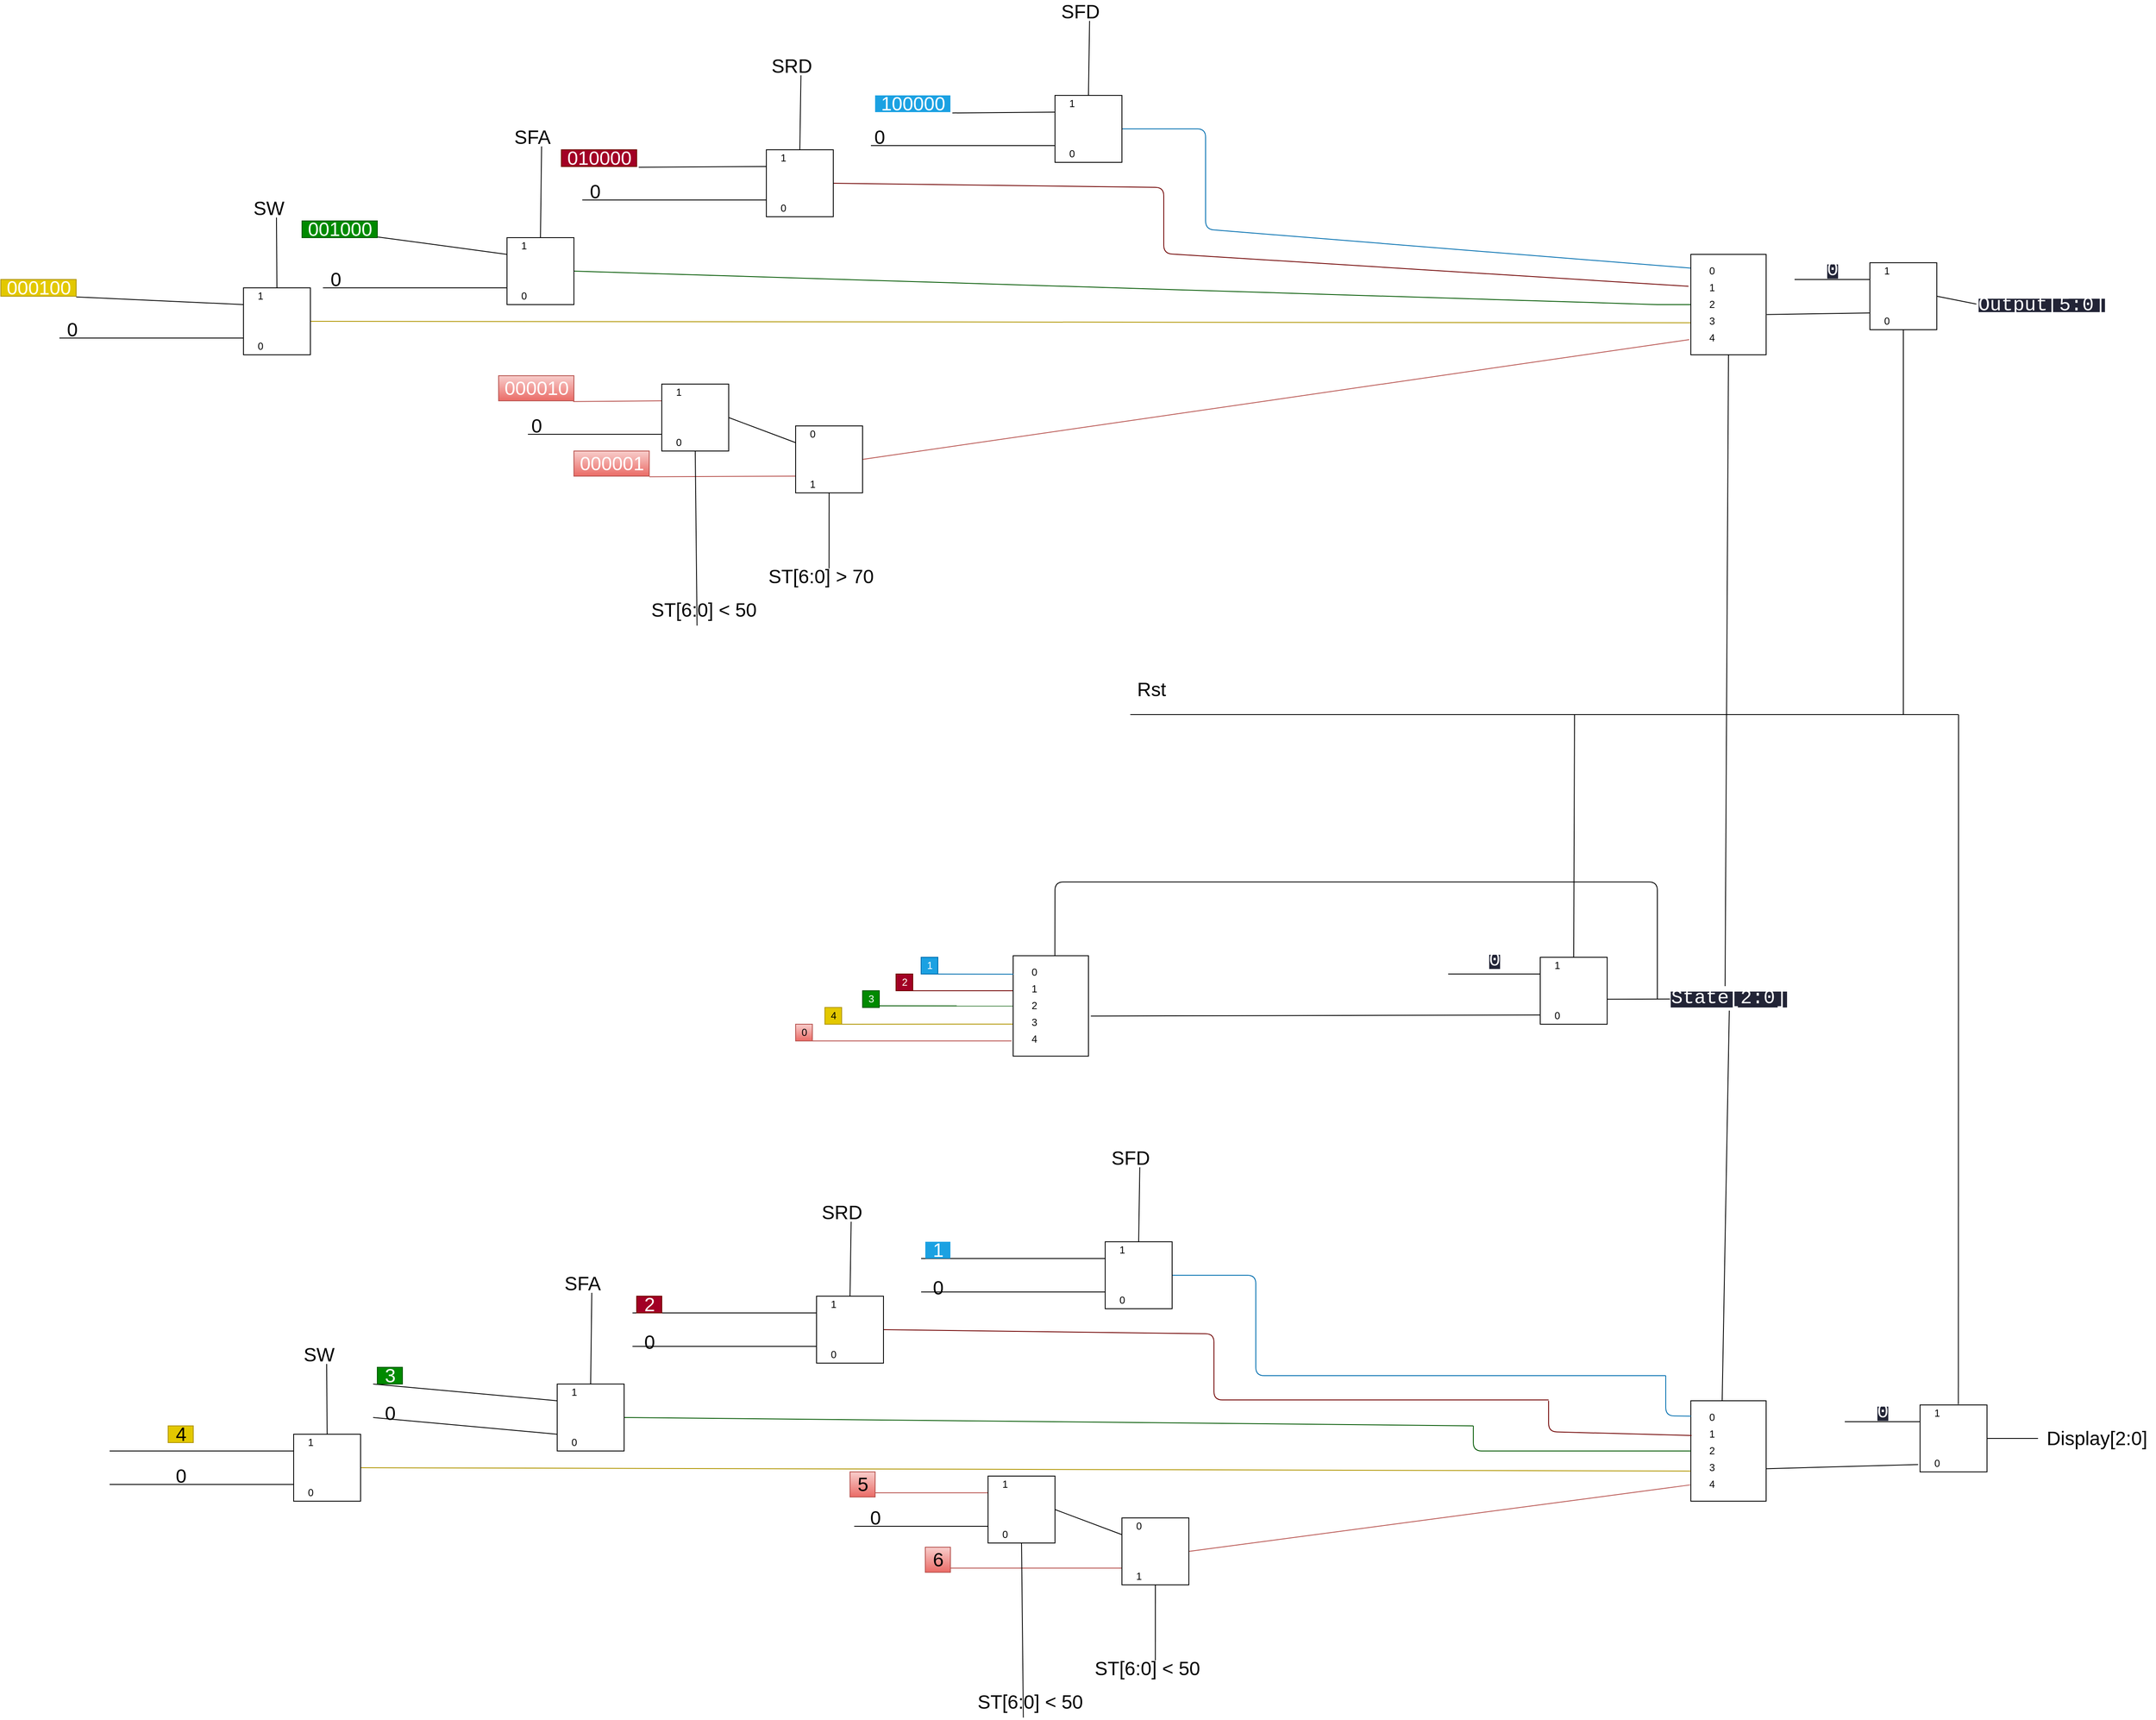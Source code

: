<mxfile>
    <diagram id="hfvkPhlFNwxqmJoZ9zw0" name="Page-1">
        <mxGraphModel dx="3114" dy="1906" grid="1" gridSize="10" guides="1" tooltips="1" connect="1" arrows="1" fold="1" page="1" pageScale="1" pageWidth="850" pageHeight="1100" math="0" shadow="0">
            <root>
                <mxCell id="0"/>
                <mxCell id="1" parent="0"/>
                <mxCell id="2" value="&lt;font style=&quot;font-size: 23px&quot;&gt;Display[2:0]&lt;/font&gt;" style="text;html=1;align=center;verticalAlign=middle;resizable=0;points=[];autosize=1;strokeColor=none;" vertex="1" parent="1">
                    <mxGeometry x="975" y="735" width="140" height="20" as="geometry"/>
                </mxCell>
                <mxCell id="3" value="&lt;div style=&quot;background-color: rgb(34, 36, 54); font-family: consolas, &amp;quot;courier new&amp;quot;, monospace; font-size: 23px; line-height: 16px;&quot;&gt;Output[5:0]&lt;/div&gt;" style="text;html=1;align=center;verticalAlign=middle;resizable=0;points=[];autosize=1;strokeColor=none;fontColor=#FFFFFF;" vertex="1" parent="1">
                    <mxGeometry x="904" y="-620" width="150" height="20" as="geometry"/>
                </mxCell>
                <mxCell id="4" value="&lt;div style=&quot;background-color: rgb(34 , 36 , 54) ; font-family: &amp;#34;consolas&amp;#34; , &amp;#34;courier new&amp;#34; , monospace ; line-height: 16px&quot;&gt;&lt;font style=&quot;font-size: 23px&quot;&gt;State[2:0]&lt;/font&gt;&lt;/div&gt;" style="text;html=1;align=center;verticalAlign=middle;resizable=0;points=[];autosize=1;strokeColor=none;fontColor=#FFFFFF;" vertex="1" parent="1">
                    <mxGeometry x="535" y="210" width="140" height="20" as="geometry"/>
                </mxCell>
                <mxCell id="5" value="" style="whiteSpace=wrap;html=1;aspect=fixed;" vertex="1" parent="1">
                    <mxGeometry x="380" y="170" width="80" height="80" as="geometry"/>
                </mxCell>
                <mxCell id="6" value="" style="endArrow=none;html=1;" edge="1" parent="1">
                    <mxGeometry width="50" height="50" relative="1" as="geometry">
                        <mxPoint x="-110" y="-120" as="sourcePoint"/>
                        <mxPoint x="880" y="-120" as="targetPoint"/>
                    </mxGeometry>
                </mxCell>
                <mxCell id="7" value="&lt;font style=&quot;font-size: 23px&quot;&gt;Rst&lt;/font&gt;" style="text;html=1;align=center;verticalAlign=middle;resizable=0;points=[];autosize=1;strokeColor=none;" vertex="1" parent="1">
                    <mxGeometry x="-110" y="-160" width="50" height="20" as="geometry"/>
                </mxCell>
                <mxCell id="8" value="" style="endArrow=none;html=1;exitX=0.5;exitY=0;exitDx=0;exitDy=0;" edge="1" parent="1" source="5">
                    <mxGeometry width="50" height="50" relative="1" as="geometry">
                        <mxPoint x="701" y="480" as="sourcePoint"/>
                        <mxPoint x="421" y="-120" as="targetPoint"/>
                    </mxGeometry>
                </mxCell>
                <mxCell id="9" value="" style="endArrow=none;html=1;entryX=0;entryY=0.25;entryDx=0;entryDy=0;" edge="1" parent="1" target="5">
                    <mxGeometry width="50" height="50" relative="1" as="geometry">
                        <mxPoint x="270" y="190" as="sourcePoint"/>
                        <mxPoint x="750" y="330" as="targetPoint"/>
                    </mxGeometry>
                </mxCell>
                <mxCell id="10" value="&lt;div style=&quot;background-color: rgb(34 , 36 , 54) ; font-family: &amp;#34;consolas&amp;#34; , &amp;#34;courier new&amp;#34; , monospace ; font-size: 10.5px ; line-height: 14px&quot;&gt;&lt;span style=&quot;font-size: 23px&quot;&gt;0&lt;/span&gt;&lt;/div&gt;" style="text;html=1;align=center;verticalAlign=middle;resizable=0;points=[];autosize=1;strokeColor=none;fontColor=#FFFFFF;" vertex="1" parent="1">
                    <mxGeometry x="310" y="165" width="30" height="20" as="geometry"/>
                </mxCell>
                <mxCell id="11" value="" style="endArrow=none;html=1;exitX=1.005;exitY=0.626;exitDx=0;exitDy=0;exitPerimeter=0;entryX=0.001;entryY=0.493;entryDx=0;entryDy=0;entryPerimeter=0;" edge="1" parent="1" source="5" target="4">
                    <mxGeometry width="50" height="50" relative="1" as="geometry">
                        <mxPoint x="380" y="210" as="sourcePoint"/>
                        <mxPoint x="530" y="220" as="targetPoint"/>
                    </mxGeometry>
                </mxCell>
                <mxCell id="14" value="" style="endArrow=none;html=1;entryX=0.005;entryY=0.862;entryDx=0;entryDy=0;entryPerimeter=0;exitX=1.032;exitY=0.601;exitDx=0;exitDy=0;exitPerimeter=0;" edge="1" parent="1" source="340" target="5">
                    <mxGeometry width="50" height="50" relative="1" as="geometry">
                        <mxPoint x="-110" y="239" as="sourcePoint"/>
                        <mxPoint x="330" y="100" as="targetPoint"/>
                    </mxGeometry>
                </mxCell>
                <mxCell id="15" value="1" style="text;html=1;align=center;verticalAlign=middle;resizable=0;points=[];autosize=1;strokeColor=none;" vertex="1" parent="1">
                    <mxGeometry x="390" y="170" width="20" height="20" as="geometry"/>
                </mxCell>
                <mxCell id="16" value="0" style="text;html=1;align=center;verticalAlign=middle;resizable=0;points=[];autosize=1;strokeColor=none;" vertex="1" parent="1">
                    <mxGeometry x="390" y="230" width="20" height="20" as="geometry"/>
                </mxCell>
                <mxCell id="23" style="edgeStyle=none;html=1;exitX=1;exitY=0.5;exitDx=0;exitDy=0;endArrow=none;endFill=0;entryX=0;entryY=0.499;entryDx=0;entryDy=0;entryPerimeter=0;" edge="1" parent="1" source="24" target="2">
                    <mxGeometry relative="1" as="geometry">
                        <mxPoint x="974" y="747" as="targetPoint"/>
                    </mxGeometry>
                </mxCell>
                <mxCell id="24" value="" style="whiteSpace=wrap;html=1;aspect=fixed;" vertex="1" parent="1">
                    <mxGeometry x="834" y="705" width="80" height="80" as="geometry"/>
                </mxCell>
                <mxCell id="25" value="&lt;div style=&quot;background-color: rgb(34 , 36 , 54) ; font-family: &amp;#34;consolas&amp;#34; , &amp;#34;courier new&amp;#34; , monospace ; font-size: 10.5px ; line-height: 14px&quot;&gt;&lt;span style=&quot;font-size: 23px&quot;&gt;0&lt;/span&gt;&lt;/div&gt;" style="text;html=1;align=center;verticalAlign=middle;resizable=0;points=[];autosize=1;strokeColor=none;fontColor=#FFFFFF;" vertex="1" parent="1">
                    <mxGeometry x="774" y="705" width="30" height="20" as="geometry"/>
                </mxCell>
                <mxCell id="26" value="1" style="text;html=1;align=center;verticalAlign=middle;resizable=0;points=[];autosize=1;strokeColor=none;" vertex="1" parent="1">
                    <mxGeometry x="844" y="705" width="20" height="20" as="geometry"/>
                </mxCell>
                <mxCell id="27" value="0" style="text;html=1;align=center;verticalAlign=middle;resizable=0;points=[];autosize=1;strokeColor=none;" vertex="1" parent="1">
                    <mxGeometry x="844" y="765" width="20" height="20" as="geometry"/>
                </mxCell>
                <mxCell id="28" value="" style="endArrow=none;html=1;exitX=0.572;exitY=-0.011;exitDx=0;exitDy=0;exitPerimeter=0;" edge="1" parent="1" source="24">
                    <mxGeometry width="50" height="50" relative="1" as="geometry">
                        <mxPoint x="880" y="280" as="sourcePoint"/>
                        <mxPoint x="880" y="-120" as="targetPoint"/>
                    </mxGeometry>
                </mxCell>
                <mxCell id="29" value="" style="endArrow=none;html=1;entryX=0;entryY=0.25;entryDx=0;entryDy=0;" edge="1" parent="1" target="24">
                    <mxGeometry width="50" height="50" relative="1" as="geometry">
                        <mxPoint x="744" y="725" as="sourcePoint"/>
                        <mxPoint x="714" y="555" as="targetPoint"/>
                    </mxGeometry>
                </mxCell>
                <mxCell id="30" style="edgeStyle=none;html=1;entryX=-0.029;entryY=0.89;entryDx=0;entryDy=0;entryPerimeter=0;endArrow=none;endFill=0;exitX=0.996;exitY=0.677;exitDx=0;exitDy=0;exitPerimeter=0;" edge="1" parent="1" target="24" source="32">
                    <mxGeometry relative="1" as="geometry">
                        <mxPoint x="660" y="331" as="sourcePoint"/>
                    </mxGeometry>
                </mxCell>
                <mxCell id="31" value="" style="endArrow=none;html=1;exitX=0.416;exitY=0.007;exitDx=0;exitDy=0;exitPerimeter=0;entryX=0.507;entryY=1.186;entryDx=0;entryDy=0;entryPerimeter=0;" edge="1" parent="1" source="32" target="4">
                    <mxGeometry width="50" height="50" relative="1" as="geometry">
                        <mxPoint x="600" y="790" as="sourcePoint"/>
                        <mxPoint x="600" y="570" as="targetPoint"/>
                    </mxGeometry>
                </mxCell>
                <mxCell id="32" value="" style="rounded=0;whiteSpace=wrap;html=1;" vertex="1" parent="1">
                    <mxGeometry x="560" y="700" width="90" height="120" as="geometry"/>
                </mxCell>
                <mxCell id="33" value="0" style="text;html=1;align=center;verticalAlign=middle;resizable=0;points=[];autosize=1;strokeColor=none;" vertex="1" parent="1">
                    <mxGeometry x="575" y="710" width="20" height="20" as="geometry"/>
                </mxCell>
                <mxCell id="34" value="1" style="text;html=1;align=center;verticalAlign=middle;resizable=0;points=[];autosize=1;strokeColor=none;" vertex="1" parent="1">
                    <mxGeometry x="575" y="730" width="20" height="20" as="geometry"/>
                </mxCell>
                <mxCell id="35" value="2" style="text;html=1;align=center;verticalAlign=middle;resizable=0;points=[];autosize=1;strokeColor=none;" vertex="1" parent="1">
                    <mxGeometry x="575" y="750" width="20" height="20" as="geometry"/>
                </mxCell>
                <mxCell id="36" value="3" style="text;html=1;align=center;verticalAlign=middle;resizable=0;points=[];autosize=1;strokeColor=none;" vertex="1" parent="1">
                    <mxGeometry x="575" y="770" width="20" height="20" as="geometry"/>
                </mxCell>
                <mxCell id="37" value="4" style="text;html=1;align=center;verticalAlign=middle;resizable=0;points=[];autosize=1;strokeColor=none;" vertex="1" parent="1">
                    <mxGeometry x="575" y="790" width="20" height="20" as="geometry"/>
                </mxCell>
                <mxCell id="46" value="" style="endArrow=none;html=1;fillColor=#1ba1e2;strokeColor=#006EAF;exitX=1;exitY=0.5;exitDx=0;exitDy=0;" edge="1" parent="1" source="88">
                    <mxGeometry width="50" height="50" relative="1" as="geometry">
                        <mxPoint x="70" y="670" as="sourcePoint"/>
                        <mxPoint x="530" y="670" as="targetPoint"/>
                        <Array as="points">
                            <mxPoint x="40" y="550"/>
                            <mxPoint x="40" y="670"/>
                        </Array>
                    </mxGeometry>
                </mxCell>
                <mxCell id="47" value="" style="endArrow=none;html=1;fillColor=#a20025;strokeColor=#6F0000;exitX=1;exitY=0.5;exitDx=0;exitDy=0;" edge="1" parent="1" source="97">
                    <mxGeometry width="50" height="50" relative="1" as="geometry">
                        <mxPoint x="70" y="699" as="sourcePoint"/>
                        <mxPoint x="390" y="699" as="targetPoint"/>
                        <Array as="points">
                            <mxPoint x="-10" y="620"/>
                            <mxPoint x="-10" y="699"/>
                        </Array>
                    </mxGeometry>
                </mxCell>
                <mxCell id="48" value="" style="endArrow=none;html=1;fillColor=#008a00;strokeColor=#005700;exitX=1;exitY=0.5;exitDx=0;exitDy=0;" edge="1" parent="1" source="106">
                    <mxGeometry width="50" height="50" relative="1" as="geometry">
                        <mxPoint x="10" y="730" as="sourcePoint"/>
                        <mxPoint x="300" y="730" as="targetPoint"/>
                    </mxGeometry>
                </mxCell>
                <mxCell id="49" value="" style="endArrow=none;html=1;fillColor=#e3c800;strokeColor=#B09500;exitX=1;exitY=0.5;exitDx=0;exitDy=0;entryX=-0.003;entryY=0.7;entryDx=0;entryDy=0;entryPerimeter=0;" edge="1" parent="1" source="115" target="32">
                    <mxGeometry width="50" height="50" relative="1" as="geometry">
                        <mxPoint x="-1000" y="780" as="sourcePoint"/>
                        <mxPoint x="230" y="780" as="targetPoint"/>
                    </mxGeometry>
                </mxCell>
                <mxCell id="50" value="" style="endArrow=none;html=1;gradientColor=#ea6b66;fillColor=#f8cecc;strokeColor=#b85450;entryX=0;entryY=0.25;entryDx=0;entryDy=0;" edge="1" parent="1" target="68">
                    <mxGeometry width="50" height="50" relative="1" as="geometry">
                        <mxPoint x="-440" y="810" as="sourcePoint"/>
                        <mxPoint x="-360" y="838.67" as="targetPoint"/>
                    </mxGeometry>
                </mxCell>
                <mxCell id="51" value="5" style="text;html=1;align=center;verticalAlign=middle;resizable=0;points=[];autosize=1;strokeColor=#b85450;gradientColor=#ea6b66;fillColor=#f8cecc;fontSize=23;" vertex="1" parent="1">
                    <mxGeometry x="-445" y="785" width="30" height="30" as="geometry"/>
                </mxCell>
                <mxCell id="52" value="" style="endArrow=none;html=1;gradientColor=#ea6b66;fillColor=#f8cecc;strokeColor=#b85450;entryX=0;entryY=0.75;entryDx=0;entryDy=0;" edge="1" parent="1" target="82">
                    <mxGeometry width="50" height="50" relative="1" as="geometry">
                        <mxPoint x="-350" y="900" as="sourcePoint"/>
                        <mxPoint x="-360" y="869.67" as="targetPoint"/>
                    </mxGeometry>
                </mxCell>
                <mxCell id="53" value="6" style="text;html=1;align=center;verticalAlign=middle;resizable=0;points=[];autosize=1;strokeColor=#b85450;gradientColor=#ea6b66;fillColor=#f8cecc;fontSize=23;" vertex="1" parent="1">
                    <mxGeometry x="-355" y="875" width="30" height="30" as="geometry"/>
                </mxCell>
                <mxCell id="55" value="" style="endArrow=none;html=1;entryX=0.003;entryY=0.153;entryDx=0;entryDy=0;entryPerimeter=0;fillColor=#1ba1e2;strokeColor=#006EAF;" edge="1" parent="1" target="32">
                    <mxGeometry width="50" height="50" relative="1" as="geometry">
                        <mxPoint x="530" y="670" as="sourcePoint"/>
                        <mxPoint x="530" y="710" as="targetPoint"/>
                        <Array as="points">
                            <mxPoint x="530" y="718"/>
                        </Array>
                    </mxGeometry>
                </mxCell>
                <mxCell id="58" value="" style="endArrow=none;html=1;entryX=0.01;entryY=0.346;entryDx=0;entryDy=0;entryPerimeter=0;fillColor=#a20025;strokeColor=#6F0000;" edge="1" parent="1" target="32">
                    <mxGeometry width="50" height="50" relative="1" as="geometry">
                        <mxPoint x="390" y="700" as="sourcePoint"/>
                        <mxPoint x="400" y="820" as="targetPoint"/>
                        <Array as="points">
                            <mxPoint x="390" y="737"/>
                        </Array>
                    </mxGeometry>
                </mxCell>
                <mxCell id="61" value="" style="endArrow=none;html=1;entryX=0;entryY=0.5;entryDx=0;entryDy=0;fillColor=#008a00;strokeColor=#005700;" edge="1" parent="1" target="32">
                    <mxGeometry width="50" height="50" relative="1" as="geometry">
                        <mxPoint x="300" y="730" as="sourcePoint"/>
                        <mxPoint x="589.01" y="767.41" as="targetPoint"/>
                        <Array as="points">
                            <mxPoint x="300" y="760"/>
                        </Array>
                    </mxGeometry>
                </mxCell>
                <mxCell id="66" style="edgeStyle=none;html=1;exitX=1;exitY=0.5;exitDx=0;exitDy=0;entryX=0;entryY=0.25;entryDx=0;entryDy=0;endArrow=none;endFill=0;" edge="1" parent="1" source="68" target="82">
                    <mxGeometry relative="1" as="geometry"/>
                </mxCell>
                <mxCell id="67" style="edgeStyle=none;html=1;exitX=0;exitY=0.75;exitDx=0;exitDy=0;endArrow=none;endFill=0;" edge="1" parent="1" source="68">
                    <mxGeometry relative="1" as="geometry">
                        <mxPoint x="-440" y="850" as="targetPoint"/>
                    </mxGeometry>
                </mxCell>
                <mxCell id="68" value="" style="whiteSpace=wrap;html=1;aspect=fixed;" vertex="1" parent="1">
                    <mxGeometry x="-280" y="790" width="80" height="80" as="geometry"/>
                </mxCell>
                <mxCell id="69" value="1" style="text;html=1;align=center;verticalAlign=middle;resizable=0;points=[];autosize=1;strokeColor=none;" vertex="1" parent="1">
                    <mxGeometry x="-270" y="790" width="20" height="20" as="geometry"/>
                </mxCell>
                <mxCell id="70" value="0" style="text;html=1;align=center;verticalAlign=middle;resizable=0;points=[];autosize=1;strokeColor=none;" vertex="1" parent="1">
                    <mxGeometry x="-270" y="850" width="20" height="20" as="geometry"/>
                </mxCell>
                <mxCell id="71" style="edgeStyle=none;html=1;exitX=1;exitY=0.5;exitDx=0;exitDy=0;entryX=-0.018;entryY=0.467;entryDx=0;entryDy=0;entryPerimeter=0;endArrow=none;endFill=0;" edge="1" parent="1" source="73" target="3">
                    <mxGeometry relative="1" as="geometry"/>
                </mxCell>
                <mxCell id="72" style="edgeStyle=none;html=1;exitX=0;exitY=0.75;exitDx=0;exitDy=0;endArrow=none;endFill=0;entryX=1.008;entryY=0.599;entryDx=0;entryDy=0;entryPerimeter=0;" edge="1" parent="1" source="73" target="210">
                    <mxGeometry relative="1" as="geometry">
                        <mxPoint x="710" y="-610" as="targetPoint"/>
                    </mxGeometry>
                </mxCell>
                <mxCell id="73" value="" style="whiteSpace=wrap;html=1;aspect=fixed;" vertex="1" parent="1">
                    <mxGeometry x="774" y="-660" width="80" height="80" as="geometry"/>
                </mxCell>
                <mxCell id="74" value="&lt;div style=&quot;background-color: rgb(34 , 36 , 54) ; font-family: &amp;#34;consolas&amp;#34; , &amp;#34;courier new&amp;#34; , monospace ; font-size: 10.5px ; line-height: 14px&quot;&gt;&lt;span style=&quot;font-size: 23px&quot;&gt;0&lt;/span&gt;&lt;/div&gt;" style="text;html=1;align=center;verticalAlign=middle;resizable=0;points=[];autosize=1;strokeColor=none;fontColor=#FFFFFF;" vertex="1" parent="1">
                    <mxGeometry x="714" y="-660" width="30" height="20" as="geometry"/>
                </mxCell>
                <mxCell id="75" value="1" style="text;html=1;align=center;verticalAlign=middle;resizable=0;points=[];autosize=1;strokeColor=none;" vertex="1" parent="1">
                    <mxGeometry x="784" y="-660" width="20" height="20" as="geometry"/>
                </mxCell>
                <mxCell id="76" value="0" style="text;html=1;align=center;verticalAlign=middle;resizable=0;points=[];autosize=1;strokeColor=none;" vertex="1" parent="1">
                    <mxGeometry x="784" y="-600" width="20" height="20" as="geometry"/>
                </mxCell>
                <mxCell id="77" value="" style="endArrow=none;html=1;entryX=0;entryY=0.25;entryDx=0;entryDy=0;" edge="1" parent="1" target="73">
                    <mxGeometry width="50" height="50" relative="1" as="geometry">
                        <mxPoint x="684" y="-640" as="sourcePoint"/>
                        <mxPoint x="654" y="-810" as="targetPoint"/>
                    </mxGeometry>
                </mxCell>
                <mxCell id="78" value="&lt;font style=&quot;font-size: 23px&quot;&gt;ST[6:0] &amp;lt; 50&lt;/font&gt;" style="text;html=1;align=center;verticalAlign=middle;resizable=0;points=[];autosize=1;strokeColor=none;" vertex="1" parent="1">
                    <mxGeometry x="-300" y="1050" width="140" height="20" as="geometry"/>
                </mxCell>
                <mxCell id="79" value="" style="endArrow=none;html=1;fontColor=#FFFFFF;exitX=0.444;exitY=1.433;exitDx=0;exitDy=0;exitPerimeter=0;entryX=0.5;entryY=1;entryDx=0;entryDy=0;" edge="1" parent="1" source="78" target="68">
                    <mxGeometry width="50" height="50" relative="1" as="geometry">
                        <mxPoint x="-230" y="720" as="sourcePoint"/>
                        <mxPoint x="-230" y="970" as="targetPoint"/>
                    </mxGeometry>
                </mxCell>
                <mxCell id="80" style="edgeStyle=none;html=1;exitX=0.5;exitY=1;exitDx=0;exitDy=0;entryX=0.571;entryY=0.017;entryDx=0;entryDy=0;entryPerimeter=0;endArrow=none;endFill=0;" edge="1" parent="1" source="82" target="85">
                    <mxGeometry relative="1" as="geometry"/>
                </mxCell>
                <mxCell id="81" style="edgeStyle=none;html=1;exitX=1;exitY=0.5;exitDx=0;exitDy=0;entryX=-0.009;entryY=0.838;entryDx=0;entryDy=0;entryPerimeter=0;endArrow=none;endFill=0;gradientColor=#ea6b66;fillColor=#f8cecc;strokeColor=#b85450;" edge="1" parent="1" source="82" target="32">
                    <mxGeometry relative="1" as="geometry"/>
                </mxCell>
                <mxCell id="82" value="" style="whiteSpace=wrap;html=1;aspect=fixed;" vertex="1" parent="1">
                    <mxGeometry x="-120" y="840" width="80" height="80" as="geometry"/>
                </mxCell>
                <mxCell id="83" value="0" style="text;html=1;align=center;verticalAlign=middle;resizable=0;points=[];autosize=1;strokeColor=none;" vertex="1" parent="1">
                    <mxGeometry x="-110" y="840" width="20" height="20" as="geometry"/>
                </mxCell>
                <mxCell id="84" value="1" style="text;html=1;align=center;verticalAlign=middle;resizable=0;points=[];autosize=1;strokeColor=none;" vertex="1" parent="1">
                    <mxGeometry x="-110" y="900" width="20" height="20" as="geometry"/>
                </mxCell>
                <mxCell id="85" value="&lt;font style=&quot;font-size: 23px&quot;&gt;ST[6:0] &amp;lt; 50&lt;/font&gt;" style="text;html=1;align=center;verticalAlign=middle;resizable=0;points=[];autosize=1;strokeColor=none;" vertex="1" parent="1">
                    <mxGeometry x="-160" y="1010" width="140" height="20" as="geometry"/>
                </mxCell>
                <mxCell id="86" value="&lt;font style=&quot;font-size: 23px&quot;&gt;0&lt;/font&gt;" style="text;html=1;align=center;verticalAlign=middle;resizable=0;points=[];autosize=1;strokeColor=none;" vertex="1" parent="1">
                    <mxGeometry x="-430" y="830" width="30" height="20" as="geometry"/>
                </mxCell>
                <mxCell id="87" style="edgeStyle=none;html=1;exitX=0;exitY=0.25;exitDx=0;exitDy=0;endArrow=none;endFill=0;" edge="1" parent="1" source="88">
                    <mxGeometry relative="1" as="geometry">
                        <mxPoint x="-360" y="530" as="targetPoint"/>
                    </mxGeometry>
                </mxCell>
                <mxCell id="88" value="" style="whiteSpace=wrap;html=1;aspect=fixed;" vertex="1" parent="1">
                    <mxGeometry x="-140" y="510" width="80" height="80" as="geometry"/>
                </mxCell>
                <mxCell id="89" value="1" style="text;html=1;align=center;verticalAlign=middle;resizable=0;points=[];autosize=1;strokeColor=none;" vertex="1" parent="1">
                    <mxGeometry x="-130" y="510" width="20" height="20" as="geometry"/>
                </mxCell>
                <mxCell id="90" value="0" style="text;html=1;align=center;verticalAlign=middle;resizable=0;points=[];autosize=1;strokeColor=none;" vertex="1" parent="1">
                    <mxGeometry x="-130" y="570" width="20" height="20" as="geometry"/>
                </mxCell>
                <mxCell id="91" value="&lt;font style=&quot;font-size: 23px&quot;&gt;SFD&lt;/font&gt;" style="text;html=1;align=center;verticalAlign=middle;resizable=0;points=[];autosize=1;strokeColor=none;" vertex="1" parent="1">
                    <mxGeometry x="-140" y="400" width="60" height="20" as="geometry"/>
                </mxCell>
                <mxCell id="92" value="" style="endArrow=none;html=1;fontColor=#FFFFFF;entryX=0.5;entryY=0;entryDx=0;entryDy=0;exitX=0.689;exitY=1.05;exitDx=0;exitDy=0;exitPerimeter=0;" edge="1" parent="1" source="91" target="88">
                    <mxGeometry width="50" height="50" relative="1" as="geometry">
                        <mxPoint x="-250" y="426" as="sourcePoint"/>
                        <mxPoint x="-256" y="500" as="targetPoint"/>
                    </mxGeometry>
                </mxCell>
                <mxCell id="93" style="edgeStyle=none;html=1;exitX=0;exitY=0.75;exitDx=0;exitDy=0;endArrow=none;endFill=0;" edge="1" parent="1" source="88">
                    <mxGeometry relative="1" as="geometry">
                        <mxPoint x="-360" y="570" as="targetPoint"/>
                        <mxPoint x="-300" y="588.33" as="sourcePoint"/>
                    </mxGeometry>
                </mxCell>
                <mxCell id="94" value="&lt;font style=&quot;font-size: 23px&quot;&gt;0&lt;/font&gt;" style="text;html=1;align=center;verticalAlign=middle;resizable=0;points=[];autosize=1;strokeColor=none;" vertex="1" parent="1">
                    <mxGeometry x="-355" y="555" width="30" height="20" as="geometry"/>
                </mxCell>
                <mxCell id="95" value="&lt;font style=&quot;font-size: 23px&quot;&gt;1&lt;/font&gt;" style="text;html=1;align=center;verticalAlign=middle;resizable=0;points=[];autosize=1;strokeColor=none;fillColor=#1ba1e2;fontColor=#ffffff;" vertex="1" parent="1">
                    <mxGeometry x="-355" y="510" width="30" height="20" as="geometry"/>
                </mxCell>
                <mxCell id="96" style="edgeStyle=none;html=1;exitX=0;exitY=0.25;exitDx=0;exitDy=0;endArrow=none;endFill=0;" edge="1" parent="1" source="97">
                    <mxGeometry relative="1" as="geometry">
                        <mxPoint x="-705" y="595" as="targetPoint"/>
                    </mxGeometry>
                </mxCell>
                <mxCell id="97" value="" style="whiteSpace=wrap;html=1;aspect=fixed;" vertex="1" parent="1">
                    <mxGeometry x="-485" y="575" width="80" height="80" as="geometry"/>
                </mxCell>
                <mxCell id="98" value="1" style="text;html=1;align=center;verticalAlign=middle;resizable=0;points=[];autosize=1;strokeColor=none;" vertex="1" parent="1">
                    <mxGeometry x="-475" y="575" width="20" height="20" as="geometry"/>
                </mxCell>
                <mxCell id="99" value="0" style="text;html=1;align=center;verticalAlign=middle;resizable=0;points=[];autosize=1;strokeColor=none;" vertex="1" parent="1">
                    <mxGeometry x="-475" y="635" width="20" height="20" as="geometry"/>
                </mxCell>
                <mxCell id="100" value="&lt;font style=&quot;font-size: 23px&quot;&gt;SRD&lt;/font&gt;" style="text;html=1;align=center;verticalAlign=middle;resizable=0;points=[];autosize=1;strokeColor=none;" vertex="1" parent="1">
                    <mxGeometry x="-485" y="465" width="60" height="20" as="geometry"/>
                </mxCell>
                <mxCell id="101" value="" style="endArrow=none;html=1;fontColor=#FFFFFF;entryX=0.5;entryY=0;entryDx=0;entryDy=0;exitX=0.689;exitY=1.05;exitDx=0;exitDy=0;exitPerimeter=0;" edge="1" parent="1" source="100" target="97">
                    <mxGeometry width="50" height="50" relative="1" as="geometry">
                        <mxPoint x="-595" y="491" as="sourcePoint"/>
                        <mxPoint x="-601" y="565" as="targetPoint"/>
                    </mxGeometry>
                </mxCell>
                <mxCell id="102" style="edgeStyle=none;html=1;exitX=0;exitY=0.75;exitDx=0;exitDy=0;endArrow=none;endFill=0;" edge="1" parent="1" source="97">
                    <mxGeometry relative="1" as="geometry">
                        <mxPoint x="-705" y="635" as="targetPoint"/>
                        <mxPoint x="-645" y="653.33" as="sourcePoint"/>
                    </mxGeometry>
                </mxCell>
                <mxCell id="103" value="&lt;font style=&quot;font-size: 23px&quot;&gt;0&lt;/font&gt;" style="text;html=1;align=center;verticalAlign=middle;resizable=0;points=[];autosize=1;strokeColor=none;" vertex="1" parent="1">
                    <mxGeometry x="-700" y="620" width="30" height="20" as="geometry"/>
                </mxCell>
                <mxCell id="104" value="&lt;font style=&quot;font-size: 23px&quot;&gt;2&lt;/font&gt;" style="text;html=1;align=center;verticalAlign=middle;resizable=0;points=[];autosize=1;strokeColor=#6F0000;fillColor=#a20025;fontColor=#ffffff;" vertex="1" parent="1">
                    <mxGeometry x="-700" y="575" width="30" height="20" as="geometry"/>
                </mxCell>
                <mxCell id="105" style="edgeStyle=none;html=1;exitX=0;exitY=0.25;exitDx=0;exitDy=0;endArrow=none;endFill=0;" edge="1" parent="1" source="106">
                    <mxGeometry relative="1" as="geometry">
                        <mxPoint x="-1015" y="680" as="targetPoint"/>
                    </mxGeometry>
                </mxCell>
                <mxCell id="106" value="" style="whiteSpace=wrap;html=1;aspect=fixed;" vertex="1" parent="1">
                    <mxGeometry x="-795" y="680" width="80" height="80" as="geometry"/>
                </mxCell>
                <mxCell id="107" value="1" style="text;html=1;align=center;verticalAlign=middle;resizable=0;points=[];autosize=1;strokeColor=none;" vertex="1" parent="1">
                    <mxGeometry x="-785" y="680" width="20" height="20" as="geometry"/>
                </mxCell>
                <mxCell id="108" value="0" style="text;html=1;align=center;verticalAlign=middle;resizable=0;points=[];autosize=1;strokeColor=none;" vertex="1" parent="1">
                    <mxGeometry x="-785" y="740" width="20" height="20" as="geometry"/>
                </mxCell>
                <mxCell id="109" value="&lt;font style=&quot;font-size: 23px&quot;&gt;SFA&lt;/font&gt;" style="text;html=1;align=center;verticalAlign=middle;resizable=0;points=[];autosize=1;strokeColor=none;" vertex="1" parent="1">
                    <mxGeometry x="-795" y="550" width="60" height="20" as="geometry"/>
                </mxCell>
                <mxCell id="110" value="" style="endArrow=none;html=1;fontColor=#FFFFFF;entryX=0.5;entryY=0;entryDx=0;entryDy=0;exitX=0.689;exitY=1.05;exitDx=0;exitDy=0;exitPerimeter=0;" edge="1" parent="1" source="109" target="106">
                    <mxGeometry width="50" height="50" relative="1" as="geometry">
                        <mxPoint x="-905" y="576" as="sourcePoint"/>
                        <mxPoint x="-911" y="650" as="targetPoint"/>
                    </mxGeometry>
                </mxCell>
                <mxCell id="111" style="edgeStyle=none;html=1;exitX=0;exitY=0.75;exitDx=0;exitDy=0;endArrow=none;endFill=0;" edge="1" parent="1" source="106">
                    <mxGeometry relative="1" as="geometry">
                        <mxPoint x="-1015" y="720" as="targetPoint"/>
                        <mxPoint x="-955" y="738.33" as="sourcePoint"/>
                    </mxGeometry>
                </mxCell>
                <mxCell id="112" value="&lt;font style=&quot;font-size: 23px&quot;&gt;0&lt;/font&gt;" style="text;html=1;align=center;verticalAlign=middle;resizable=0;points=[];autosize=1;strokeColor=none;" vertex="1" parent="1">
                    <mxGeometry x="-1010" y="705" width="30" height="20" as="geometry"/>
                </mxCell>
                <mxCell id="113" value="&lt;font style=&quot;font-size: 23px&quot;&gt;3&lt;/font&gt;" style="text;html=1;align=center;verticalAlign=middle;resizable=0;points=[];autosize=1;strokeColor=#005700;fillColor=#008a00;fontColor=#ffffff;" vertex="1" parent="1">
                    <mxGeometry x="-1010" y="660" width="30" height="20" as="geometry"/>
                </mxCell>
                <mxCell id="114" style="edgeStyle=none;html=1;exitX=0;exitY=0.25;exitDx=0;exitDy=0;endArrow=none;endFill=0;" edge="1" parent="1" source="115">
                    <mxGeometry relative="1" as="geometry">
                        <mxPoint x="-1330" y="760" as="targetPoint"/>
                    </mxGeometry>
                </mxCell>
                <mxCell id="115" value="" style="whiteSpace=wrap;html=1;aspect=fixed;" vertex="1" parent="1">
                    <mxGeometry x="-1110" y="740" width="80" height="80" as="geometry"/>
                </mxCell>
                <mxCell id="116" value="1" style="text;html=1;align=center;verticalAlign=middle;resizable=0;points=[];autosize=1;strokeColor=none;" vertex="1" parent="1">
                    <mxGeometry x="-1100" y="740" width="20" height="20" as="geometry"/>
                </mxCell>
                <mxCell id="117" value="0" style="text;html=1;align=center;verticalAlign=middle;resizable=0;points=[];autosize=1;strokeColor=none;" vertex="1" parent="1">
                    <mxGeometry x="-1100" y="800" width="20" height="20" as="geometry"/>
                </mxCell>
                <mxCell id="118" value="&lt;font style=&quot;font-size: 23px&quot;&gt;SW&lt;/font&gt;" style="text;html=1;align=center;verticalAlign=middle;resizable=0;points=[];autosize=1;strokeColor=none;" vertex="1" parent="1">
                    <mxGeometry x="-1105" y="635" width="50" height="20" as="geometry"/>
                </mxCell>
                <mxCell id="119" value="" style="endArrow=none;html=1;fontColor=#FFFFFF;entryX=0.5;entryY=0;entryDx=0;entryDy=0;exitX=0.689;exitY=1.05;exitDx=0;exitDy=0;exitPerimeter=0;" edge="1" parent="1" source="118" target="115">
                    <mxGeometry width="50" height="50" relative="1" as="geometry">
                        <mxPoint x="-1210" y="661" as="sourcePoint"/>
                        <mxPoint x="-1216" y="735" as="targetPoint"/>
                    </mxGeometry>
                </mxCell>
                <mxCell id="120" style="edgeStyle=none;html=1;exitX=0;exitY=0.75;exitDx=0;exitDy=0;endArrow=none;endFill=0;" edge="1" parent="1" source="115">
                    <mxGeometry relative="1" as="geometry">
                        <mxPoint x="-1330" y="800" as="targetPoint"/>
                        <mxPoint x="-1260" y="823.33" as="sourcePoint"/>
                    </mxGeometry>
                </mxCell>
                <mxCell id="121" value="&lt;font style=&quot;font-size: 23px&quot;&gt;0&lt;/font&gt;" style="text;html=1;align=center;verticalAlign=middle;resizable=0;points=[];autosize=1;strokeColor=none;" vertex="1" parent="1">
                    <mxGeometry x="-1260" y="780" width="30" height="20" as="geometry"/>
                </mxCell>
                <mxCell id="122" value="&lt;font style=&quot;font-size: 23px&quot;&gt;4&lt;/font&gt;" style="text;html=1;align=center;verticalAlign=middle;resizable=0;points=[];autosize=1;strokeColor=#B09500;fillColor=#e3c800;fontColor=#000000;" vertex="1" parent="1">
                    <mxGeometry x="-1260" y="730" width="30" height="20" as="geometry"/>
                </mxCell>
                <mxCell id="137" value="" style="endArrow=none;html=1;fillColor=#1ba1e2;strokeColor=#006EAF;exitX=1;exitY=0.5;exitDx=0;exitDy=0;entryX=0.013;entryY=0.138;entryDx=0;entryDy=0;entryPerimeter=0;" edge="1" parent="1" source="173" target="210">
                    <mxGeometry width="50" height="50" relative="1" as="geometry">
                        <mxPoint x="10" y="-700" as="sourcePoint"/>
                        <mxPoint x="470" y="-700" as="targetPoint"/>
                        <Array as="points">
                            <mxPoint x="-20" y="-820"/>
                            <mxPoint x="-20" y="-700"/>
                        </Array>
                    </mxGeometry>
                </mxCell>
                <mxCell id="138" value="" style="endArrow=none;html=1;fillColor=#a20025;strokeColor=#6F0000;exitX=1;exitY=0.5;exitDx=0;exitDy=0;entryX=-0.031;entryY=0.318;entryDx=0;entryDy=0;entryPerimeter=0;" edge="1" parent="1" source="182" target="210">
                    <mxGeometry width="50" height="50" relative="1" as="geometry">
                        <mxPoint x="10" y="-671" as="sourcePoint"/>
                        <mxPoint x="330" y="-671" as="targetPoint"/>
                        <Array as="points">
                            <mxPoint x="-70" y="-750"/>
                            <mxPoint x="-70" y="-671"/>
                        </Array>
                    </mxGeometry>
                </mxCell>
                <mxCell id="139" value="" style="endArrow=none;html=1;fillColor=#008a00;strokeColor=#005700;exitX=1;exitY=0.5;exitDx=0;exitDy=0;entryX=0;entryY=0.5;entryDx=0;entryDy=0;" edge="1" parent="1" source="191" target="210">
                    <mxGeometry width="50" height="50" relative="1" as="geometry">
                        <mxPoint x="-50" y="-640" as="sourcePoint"/>
                        <mxPoint x="330" y="-570" as="targetPoint"/>
                        <Array as="points">
                            <mxPoint x="520" y="-610"/>
                        </Array>
                    </mxGeometry>
                </mxCell>
                <mxCell id="140" value="" style="endArrow=none;html=1;fillColor=#e3c800;strokeColor=#B09500;exitX=1;exitY=0.5;exitDx=0;exitDy=0;entryX=0.004;entryY=0.681;entryDx=0;entryDy=0;entryPerimeter=0;" edge="1" parent="1" source="200" target="210">
                    <mxGeometry width="50" height="50" relative="1" as="geometry">
                        <mxPoint x="-1060" y="-590" as="sourcePoint"/>
                        <mxPoint x="140" y="-600" as="targetPoint"/>
                    </mxGeometry>
                </mxCell>
                <mxCell id="141" value="" style="endArrow=none;html=1;gradientColor=#ea6b66;fillColor=#f8cecc;strokeColor=#b85450;entryX=0;entryY=0.25;entryDx=0;entryDy=0;exitX=0.991;exitY=1.029;exitDx=0;exitDy=0;exitPerimeter=0;" edge="1" parent="1" target="159" source="142">
                    <mxGeometry width="50" height="50" relative="1" as="geometry">
                        <mxPoint x="-830" y="-495" as="sourcePoint"/>
                        <mxPoint x="-750" y="-466.33" as="targetPoint"/>
                    </mxGeometry>
                </mxCell>
                <mxCell id="142" value="&lt;span style=&quot;color: rgb(255 , 255 , 255)&quot;&gt;000010&lt;/span&gt;" style="text;html=1;align=center;verticalAlign=middle;resizable=0;points=[];autosize=1;strokeColor=#b85450;gradientColor=#ea6b66;fillColor=#f8cecc;fontSize=23;" vertex="1" parent="1">
                    <mxGeometry x="-865" y="-525" width="90" height="30" as="geometry"/>
                </mxCell>
                <mxCell id="143" value="" style="endArrow=none;html=1;gradientColor=#ea6b66;fillColor=#f8cecc;strokeColor=#b85450;entryX=0;entryY=0.75;entryDx=0;entryDy=0;exitX=1.002;exitY=1.026;exitDx=0;exitDy=0;exitPerimeter=0;" edge="1" parent="1" target="166" source="144">
                    <mxGeometry width="50" height="50" relative="1" as="geometry">
                        <mxPoint x="-740" y="-405" as="sourcePoint"/>
                        <mxPoint x="-750" y="-435.33" as="targetPoint"/>
                    </mxGeometry>
                </mxCell>
                <mxCell id="144" value="&lt;span style=&quot;color: rgb(255 , 255 , 255)&quot;&gt;000001&lt;/span&gt;" style="text;html=1;align=center;verticalAlign=middle;resizable=0;points=[];autosize=1;strokeColor=#b85450;gradientColor=#ea6b66;fillColor=#f8cecc;fontSize=23;" vertex="1" parent="1">
                    <mxGeometry x="-775" y="-435" width="90" height="30" as="geometry"/>
                </mxCell>
                <mxCell id="157" style="edgeStyle=none;html=1;exitX=1;exitY=0.5;exitDx=0;exitDy=0;entryX=0;entryY=0.25;entryDx=0;entryDy=0;endArrow=none;endFill=0;" edge="1" parent="1" source="159" target="166">
                    <mxGeometry relative="1" as="geometry"/>
                </mxCell>
                <mxCell id="158" style="edgeStyle=none;html=1;exitX=0;exitY=0.75;exitDx=0;exitDy=0;endArrow=none;endFill=0;" edge="1" parent="1" source="159">
                    <mxGeometry relative="1" as="geometry">
                        <mxPoint x="-830" y="-455" as="targetPoint"/>
                    </mxGeometry>
                </mxCell>
                <mxCell id="159" value="" style="whiteSpace=wrap;html=1;aspect=fixed;" vertex="1" parent="1">
                    <mxGeometry x="-670" y="-515" width="80" height="80" as="geometry"/>
                </mxCell>
                <mxCell id="160" value="1" style="text;html=1;align=center;verticalAlign=middle;resizable=0;points=[];autosize=1;strokeColor=none;" vertex="1" parent="1">
                    <mxGeometry x="-660" y="-515" width="20" height="20" as="geometry"/>
                </mxCell>
                <mxCell id="161" value="0" style="text;html=1;align=center;verticalAlign=middle;resizable=0;points=[];autosize=1;strokeColor=none;" vertex="1" parent="1">
                    <mxGeometry x="-660" y="-455" width="20" height="20" as="geometry"/>
                </mxCell>
                <mxCell id="162" value="&lt;font style=&quot;font-size: 23px&quot;&gt;ST[6:0] &amp;lt; 50&lt;/font&gt;" style="text;html=1;align=center;verticalAlign=middle;resizable=0;points=[];autosize=1;strokeColor=none;" vertex="1" parent="1">
                    <mxGeometry x="-690" y="-255" width="140" height="20" as="geometry"/>
                </mxCell>
                <mxCell id="163" value="" style="endArrow=none;html=1;fontColor=#FFFFFF;exitX=0.444;exitY=1.433;exitDx=0;exitDy=0;exitPerimeter=0;entryX=0.5;entryY=1;entryDx=0;entryDy=0;" edge="1" parent="1" source="162" target="159">
                    <mxGeometry width="50" height="50" relative="1" as="geometry">
                        <mxPoint x="-620" y="-585" as="sourcePoint"/>
                        <mxPoint x="-620" y="-335" as="targetPoint"/>
                    </mxGeometry>
                </mxCell>
                <mxCell id="164" style="edgeStyle=none;html=1;exitX=0.5;exitY=1;exitDx=0;exitDy=0;entryX=0.571;entryY=0.017;entryDx=0;entryDy=0;entryPerimeter=0;endArrow=none;endFill=0;" edge="1" parent="1" source="166" target="169">
                    <mxGeometry relative="1" as="geometry"/>
                </mxCell>
                <mxCell id="165" style="edgeStyle=none;html=1;exitX=1;exitY=0.5;exitDx=0;exitDy=0;entryX=-0.021;entryY=0.849;entryDx=0;entryDy=0;entryPerimeter=0;endArrow=none;endFill=0;gradientColor=#ea6b66;fillColor=#f8cecc;strokeColor=#b85450;" edge="1" parent="1" source="166" target="210">
                    <mxGeometry relative="1" as="geometry">
                        <mxPoint x="500" y="-489.04" as="targetPoint"/>
                    </mxGeometry>
                </mxCell>
                <mxCell id="166" value="" style="whiteSpace=wrap;html=1;aspect=fixed;" vertex="1" parent="1">
                    <mxGeometry x="-510" y="-465" width="80" height="80" as="geometry"/>
                </mxCell>
                <mxCell id="167" value="0" style="text;html=1;align=center;verticalAlign=middle;resizable=0;points=[];autosize=1;strokeColor=none;" vertex="1" parent="1">
                    <mxGeometry x="-500" y="-465" width="20" height="20" as="geometry"/>
                </mxCell>
                <mxCell id="168" value="1" style="text;html=1;align=center;verticalAlign=middle;resizable=0;points=[];autosize=1;strokeColor=none;" vertex="1" parent="1">
                    <mxGeometry x="-500" y="-405" width="20" height="20" as="geometry"/>
                </mxCell>
                <mxCell id="169" value="&lt;font style=&quot;font-size: 23px&quot;&gt;ST[6:0] &amp;gt; 70&lt;/font&gt;" style="text;html=1;align=center;verticalAlign=middle;resizable=0;points=[];autosize=1;strokeColor=none;" vertex="1" parent="1">
                    <mxGeometry x="-550" y="-295" width="140" height="20" as="geometry"/>
                </mxCell>
                <mxCell id="171" value="&lt;font style=&quot;font-size: 23px&quot;&gt;0&lt;/font&gt;" style="text;html=1;align=center;verticalAlign=middle;resizable=0;points=[];autosize=1;strokeColor=none;" vertex="1" parent="1">
                    <mxGeometry x="-835" y="-475" width="30" height="20" as="geometry"/>
                </mxCell>
                <mxCell id="172" style="edgeStyle=none;html=1;exitX=0;exitY=0.25;exitDx=0;exitDy=0;endArrow=none;endFill=0;entryX=1.026;entryY=1.049;entryDx=0;entryDy=0;entryPerimeter=0;" edge="1" parent="1" source="173" target="180">
                    <mxGeometry relative="1" as="geometry">
                        <mxPoint x="-420" y="-840" as="targetPoint"/>
                    </mxGeometry>
                </mxCell>
                <mxCell id="173" value="" style="whiteSpace=wrap;html=1;aspect=fixed;" vertex="1" parent="1">
                    <mxGeometry x="-200" y="-860" width="80" height="80" as="geometry"/>
                </mxCell>
                <mxCell id="174" value="1" style="text;html=1;align=center;verticalAlign=middle;resizable=0;points=[];autosize=1;strokeColor=none;" vertex="1" parent="1">
                    <mxGeometry x="-190" y="-860" width="20" height="20" as="geometry"/>
                </mxCell>
                <mxCell id="175" value="0" style="text;html=1;align=center;verticalAlign=middle;resizable=0;points=[];autosize=1;strokeColor=none;" vertex="1" parent="1">
                    <mxGeometry x="-190" y="-800" width="20" height="20" as="geometry"/>
                </mxCell>
                <mxCell id="176" value="&lt;font style=&quot;font-size: 23px&quot;&gt;SFD&lt;/font&gt;" style="text;html=1;align=center;verticalAlign=middle;resizable=0;points=[];autosize=1;strokeColor=none;" vertex="1" parent="1">
                    <mxGeometry x="-200" y="-970" width="60" height="20" as="geometry"/>
                </mxCell>
                <mxCell id="177" value="" style="endArrow=none;html=1;fontColor=#FFFFFF;entryX=0.5;entryY=0;entryDx=0;entryDy=0;exitX=0.689;exitY=1.05;exitDx=0;exitDy=0;exitPerimeter=0;" edge="1" parent="1" source="176" target="173">
                    <mxGeometry width="50" height="50" relative="1" as="geometry">
                        <mxPoint x="-310" y="-944" as="sourcePoint"/>
                        <mxPoint x="-316" y="-870" as="targetPoint"/>
                    </mxGeometry>
                </mxCell>
                <mxCell id="178" style="edgeStyle=none;html=1;exitX=0;exitY=0.75;exitDx=0;exitDy=0;endArrow=none;endFill=0;" edge="1" parent="1" source="173">
                    <mxGeometry relative="1" as="geometry">
                        <mxPoint x="-420" y="-800" as="targetPoint"/>
                        <mxPoint x="-360" y="-781.67" as="sourcePoint"/>
                    </mxGeometry>
                </mxCell>
                <mxCell id="179" value="&lt;font style=&quot;font-size: 23px&quot;&gt;0&lt;/font&gt;" style="text;html=1;align=center;verticalAlign=middle;resizable=0;points=[];autosize=1;strokeColor=none;" vertex="1" parent="1">
                    <mxGeometry x="-425" y="-820" width="30" height="20" as="geometry"/>
                </mxCell>
                <mxCell id="180" value="&lt;span style=&quot;font-size: 23px&quot;&gt;100000&lt;br&gt;&lt;/span&gt;" style="text;html=1;align=center;verticalAlign=middle;resizable=0;points=[];autosize=1;strokeColor=none;fillColor=#1ba1e2;fontColor=#ffffff;" vertex="1" parent="1">
                    <mxGeometry x="-415" y="-860" width="90" height="20" as="geometry"/>
                </mxCell>
                <mxCell id="181" style="edgeStyle=none;html=1;exitX=0;exitY=0.25;exitDx=0;exitDy=0;endArrow=none;endFill=0;entryX=1.027;entryY=1.044;entryDx=0;entryDy=0;entryPerimeter=0;" edge="1" parent="1" source="182" target="189">
                    <mxGeometry relative="1" as="geometry">
                        <mxPoint x="-765" y="-775" as="targetPoint"/>
                    </mxGeometry>
                </mxCell>
                <mxCell id="182" value="" style="whiteSpace=wrap;html=1;aspect=fixed;" vertex="1" parent="1">
                    <mxGeometry x="-545" y="-795" width="80" height="80" as="geometry"/>
                </mxCell>
                <mxCell id="183" value="1" style="text;html=1;align=center;verticalAlign=middle;resizable=0;points=[];autosize=1;strokeColor=none;" vertex="1" parent="1">
                    <mxGeometry x="-535" y="-795" width="20" height="20" as="geometry"/>
                </mxCell>
                <mxCell id="184" value="0" style="text;html=1;align=center;verticalAlign=middle;resizable=0;points=[];autosize=1;strokeColor=none;" vertex="1" parent="1">
                    <mxGeometry x="-535" y="-735" width="20" height="20" as="geometry"/>
                </mxCell>
                <mxCell id="185" value="&lt;font style=&quot;font-size: 23px&quot;&gt;SRD&lt;/font&gt;" style="text;html=1;align=center;verticalAlign=middle;resizable=0;points=[];autosize=1;strokeColor=none;" vertex="1" parent="1">
                    <mxGeometry x="-545" y="-905" width="60" height="20" as="geometry"/>
                </mxCell>
                <mxCell id="186" value="" style="endArrow=none;html=1;fontColor=#FFFFFF;entryX=0.5;entryY=0;entryDx=0;entryDy=0;exitX=0.689;exitY=1.05;exitDx=0;exitDy=0;exitPerimeter=0;" edge="1" parent="1" source="185" target="182">
                    <mxGeometry width="50" height="50" relative="1" as="geometry">
                        <mxPoint x="-655" y="-879" as="sourcePoint"/>
                        <mxPoint x="-661" y="-805" as="targetPoint"/>
                    </mxGeometry>
                </mxCell>
                <mxCell id="187" style="edgeStyle=none;html=1;exitX=0;exitY=0.75;exitDx=0;exitDy=0;endArrow=none;endFill=0;" edge="1" parent="1" source="182">
                    <mxGeometry relative="1" as="geometry">
                        <mxPoint x="-765" y="-735" as="targetPoint"/>
                        <mxPoint x="-705" y="-716.67" as="sourcePoint"/>
                    </mxGeometry>
                </mxCell>
                <mxCell id="188" value="&lt;font style=&quot;font-size: 23px&quot;&gt;0&lt;/font&gt;" style="text;html=1;align=center;verticalAlign=middle;resizable=0;points=[];autosize=1;strokeColor=none;" vertex="1" parent="1">
                    <mxGeometry x="-765" y="-755" width="30" height="20" as="geometry"/>
                </mxCell>
                <mxCell id="189" value="&lt;span style=&quot;font-size: 23px&quot;&gt;010000&lt;/span&gt;" style="text;html=1;align=center;verticalAlign=middle;resizable=0;points=[];autosize=1;strokeColor=#6F0000;fillColor=#a20025;fontColor=#ffffff;" vertex="1" parent="1">
                    <mxGeometry x="-790" y="-795" width="90" height="20" as="geometry"/>
                </mxCell>
                <mxCell id="190" style="edgeStyle=none;html=1;exitX=0;exitY=0.25;exitDx=0;exitDy=0;endArrow=none;endFill=0;entryX=0.997;entryY=0.954;entryDx=0;entryDy=0;entryPerimeter=0;" edge="1" parent="1" source="191" target="198">
                    <mxGeometry relative="1" as="geometry">
                        <mxPoint x="-1075" y="-690" as="targetPoint"/>
                    </mxGeometry>
                </mxCell>
                <mxCell id="191" value="" style="whiteSpace=wrap;html=1;aspect=fixed;" vertex="1" parent="1">
                    <mxGeometry x="-855" y="-690" width="80" height="80" as="geometry"/>
                </mxCell>
                <mxCell id="192" value="1" style="text;html=1;align=center;verticalAlign=middle;resizable=0;points=[];autosize=1;strokeColor=none;" vertex="1" parent="1">
                    <mxGeometry x="-845" y="-690" width="20" height="20" as="geometry"/>
                </mxCell>
                <mxCell id="193" value="0" style="text;html=1;align=center;verticalAlign=middle;resizable=0;points=[];autosize=1;strokeColor=none;" vertex="1" parent="1">
                    <mxGeometry x="-845" y="-630" width="20" height="20" as="geometry"/>
                </mxCell>
                <mxCell id="194" value="&lt;font style=&quot;font-size: 23px&quot;&gt;SFA&lt;/font&gt;" style="text;html=1;align=center;verticalAlign=middle;resizable=0;points=[];autosize=1;strokeColor=none;" vertex="1" parent="1">
                    <mxGeometry x="-855" y="-820" width="60" height="20" as="geometry"/>
                </mxCell>
                <mxCell id="195" value="" style="endArrow=none;html=1;fontColor=#FFFFFF;entryX=0.5;entryY=0;entryDx=0;entryDy=0;exitX=0.689;exitY=1.05;exitDx=0;exitDy=0;exitPerimeter=0;" edge="1" parent="1" source="194" target="191">
                    <mxGeometry width="50" height="50" relative="1" as="geometry">
                        <mxPoint x="-965" y="-794" as="sourcePoint"/>
                        <mxPoint x="-971" y="-720" as="targetPoint"/>
                    </mxGeometry>
                </mxCell>
                <mxCell id="196" style="edgeStyle=none;html=1;exitX=0;exitY=0.75;exitDx=0;exitDy=0;endArrow=none;endFill=0;" edge="1" parent="1" source="191">
                    <mxGeometry relative="1" as="geometry">
                        <mxPoint x="-1075" y="-630" as="targetPoint"/>
                        <mxPoint x="-1015" y="-631.67" as="sourcePoint"/>
                    </mxGeometry>
                </mxCell>
                <mxCell id="197" value="&lt;font style=&quot;font-size: 23px&quot;&gt;0&lt;/font&gt;" style="text;html=1;align=center;verticalAlign=middle;resizable=0;points=[];autosize=1;strokeColor=none;" vertex="1" parent="1">
                    <mxGeometry x="-1075" y="-650" width="30" height="20" as="geometry"/>
                </mxCell>
                <mxCell id="198" value="&lt;span style=&quot;font-size: 23px&quot;&gt;001000&lt;/span&gt;" style="text;html=1;align=center;verticalAlign=middle;resizable=0;points=[];autosize=1;strokeColor=#005700;fillColor=#008a00;fontColor=#ffffff;" vertex="1" parent="1">
                    <mxGeometry x="-1100" y="-710" width="90" height="20" as="geometry"/>
                </mxCell>
                <mxCell id="199" style="edgeStyle=none;html=1;exitX=0;exitY=0.25;exitDx=0;exitDy=0;endArrow=none;endFill=0;entryX=1.001;entryY=1.042;entryDx=0;entryDy=0;entryPerimeter=0;" edge="1" parent="1" source="200" target="207">
                    <mxGeometry relative="1" as="geometry">
                        <mxPoint x="-1390" y="-610" as="targetPoint"/>
                    </mxGeometry>
                </mxCell>
                <mxCell id="200" value="" style="whiteSpace=wrap;html=1;aspect=fixed;" vertex="1" parent="1">
                    <mxGeometry x="-1170" y="-630" width="80" height="80" as="geometry"/>
                </mxCell>
                <mxCell id="201" value="1" style="text;html=1;align=center;verticalAlign=middle;resizable=0;points=[];autosize=1;strokeColor=none;" vertex="1" parent="1">
                    <mxGeometry x="-1160" y="-630" width="20" height="20" as="geometry"/>
                </mxCell>
                <mxCell id="202" value="0" style="text;html=1;align=center;verticalAlign=middle;resizable=0;points=[];autosize=1;strokeColor=none;" vertex="1" parent="1">
                    <mxGeometry x="-1160" y="-570" width="20" height="20" as="geometry"/>
                </mxCell>
                <mxCell id="203" value="&lt;font style=&quot;font-size: 23px&quot;&gt;SW&lt;/font&gt;" style="text;html=1;align=center;verticalAlign=middle;resizable=0;points=[];autosize=1;strokeColor=none;" vertex="1" parent="1">
                    <mxGeometry x="-1165" y="-735" width="50" height="20" as="geometry"/>
                </mxCell>
                <mxCell id="204" value="" style="endArrow=none;html=1;fontColor=#FFFFFF;entryX=0.5;entryY=0;entryDx=0;entryDy=0;exitX=0.689;exitY=1.05;exitDx=0;exitDy=0;exitPerimeter=0;" edge="1" parent="1" source="203" target="200">
                    <mxGeometry width="50" height="50" relative="1" as="geometry">
                        <mxPoint x="-1270" y="-709" as="sourcePoint"/>
                        <mxPoint x="-1276" y="-635" as="targetPoint"/>
                    </mxGeometry>
                </mxCell>
                <mxCell id="205" style="edgeStyle=none;html=1;exitX=0;exitY=0.75;exitDx=0;exitDy=0;endArrow=none;endFill=0;" edge="1" parent="1" source="200">
                    <mxGeometry relative="1" as="geometry">
                        <mxPoint x="-1390" y="-570" as="targetPoint"/>
                        <mxPoint x="-1320" y="-546.67" as="sourcePoint"/>
                    </mxGeometry>
                </mxCell>
                <mxCell id="206" value="&lt;font style=&quot;font-size: 23px&quot;&gt;0&lt;/font&gt;" style="text;html=1;align=center;verticalAlign=middle;resizable=0;points=[];autosize=1;strokeColor=none;" vertex="1" parent="1">
                    <mxGeometry x="-1390" y="-590" width="30" height="20" as="geometry"/>
                </mxCell>
                <mxCell id="207" value="&lt;span style=&quot;color: rgb(255 , 255 , 255) ; font-size: 23px&quot;&gt;000100&lt;/span&gt;" style="text;html=1;align=center;verticalAlign=middle;resizable=0;points=[];autosize=1;strokeColor=#B09500;fillColor=#e3c800;fontColor=#000000;" vertex="1" parent="1">
                    <mxGeometry x="-1460" y="-640" width="90" height="20" as="geometry"/>
                </mxCell>
                <mxCell id="208" value="" style="endArrow=none;html=1;fontColor=#000000;entryX=0.5;entryY=1;entryDx=0;entryDy=0;" edge="1" parent="1" target="73">
                    <mxGeometry width="50" height="50" relative="1" as="geometry">
                        <mxPoint x="814" y="-120" as="sourcePoint"/>
                        <mxPoint x="545" y="-380.0" as="targetPoint"/>
                    </mxGeometry>
                </mxCell>
                <mxCell id="216" style="edgeStyle=none;html=1;exitX=0.5;exitY=1;exitDx=0;exitDy=0;endArrow=none;endFill=0;entryX=0.471;entryY=-0.275;entryDx=0;entryDy=0;entryPerimeter=0;" edge="1" parent="1" source="210" target="4">
                    <mxGeometry relative="1" as="geometry">
                        <mxPoint x="605" y="170" as="targetPoint"/>
                    </mxGeometry>
                </mxCell>
                <mxCell id="210" value="" style="rounded=0;whiteSpace=wrap;html=1;" vertex="1" parent="1">
                    <mxGeometry x="560" y="-670" width="90" height="120" as="geometry"/>
                </mxCell>
                <mxCell id="211" value="0" style="text;html=1;align=center;verticalAlign=middle;resizable=0;points=[];autosize=1;strokeColor=none;" vertex="1" parent="1">
                    <mxGeometry x="575" y="-660" width="20" height="20" as="geometry"/>
                </mxCell>
                <mxCell id="212" value="1" style="text;html=1;align=center;verticalAlign=middle;resizable=0;points=[];autosize=1;strokeColor=none;" vertex="1" parent="1">
                    <mxGeometry x="575" y="-640" width="20" height="20" as="geometry"/>
                </mxCell>
                <mxCell id="213" value="2" style="text;html=1;align=center;verticalAlign=middle;resizable=0;points=[];autosize=1;strokeColor=none;" vertex="1" parent="1">
                    <mxGeometry x="575" y="-620" width="20" height="20" as="geometry"/>
                </mxCell>
                <mxCell id="214" value="3" style="text;html=1;align=center;verticalAlign=middle;resizable=0;points=[];autosize=1;strokeColor=none;" vertex="1" parent="1">
                    <mxGeometry x="575" y="-600" width="20" height="20" as="geometry"/>
                </mxCell>
                <mxCell id="215" value="4" style="text;html=1;align=center;verticalAlign=middle;resizable=0;points=[];autosize=1;strokeColor=none;" vertex="1" parent="1">
                    <mxGeometry x="575" y="-580" width="20" height="20" as="geometry"/>
                </mxCell>
                <mxCell id="283" value="" style="endArrow=none;html=1;fillColor=#a20025;strokeColor=#6F0000;" edge="1" parent="1">
                    <mxGeometry width="50" height="50" relative="1" as="geometry">
                        <mxPoint x="-390" y="210" as="sourcePoint"/>
                        <mxPoint x="-250" y="210" as="targetPoint"/>
                        <Array as="points"/>
                    </mxGeometry>
                </mxCell>
                <mxCell id="284" value="" style="endArrow=none;html=1;fillColor=#008a00;strokeColor=#005700;entryX=0;entryY=0.5;entryDx=0;entryDy=0;" edge="1" parent="1" target="340">
                    <mxGeometry width="50" height="50" relative="1" as="geometry">
                        <mxPoint x="-430" y="228" as="sourcePoint"/>
                        <mxPoint x="-480" y="268.17" as="targetPoint"/>
                    </mxGeometry>
                </mxCell>
                <mxCell id="285" value="" style="endArrow=none;html=1;fillColor=#e3c800;strokeColor=#B09500;entryX=0.004;entryY=0.681;entryDx=0;entryDy=0;entryPerimeter=0;" edge="1" parent="1" target="340">
                    <mxGeometry width="50" height="50" relative="1" as="geometry">
                        <mxPoint x="-470" y="250" as="sourcePoint"/>
                        <mxPoint x="-670" y="238.17" as="targetPoint"/>
                    </mxGeometry>
                </mxCell>
                <mxCell id="298" style="edgeStyle=none;html=1;entryX=-0.021;entryY=0.849;entryDx=0;entryDy=0;entryPerimeter=0;endArrow=none;endFill=0;gradientColor=#ea6b66;fillColor=#f8cecc;strokeColor=#b85450;" edge="1" parent="1" target="340">
                    <mxGeometry relative="1" as="geometry">
                        <mxPoint x="-310" y="349.13" as="targetPoint"/>
                        <mxPoint x="-500" y="270" as="sourcePoint"/>
                    </mxGeometry>
                </mxCell>
                <mxCell id="346" style="edgeStyle=none;html=1;exitX=0.554;exitY=0.002;exitDx=0;exitDy=0;endArrow=none;endFill=0;exitPerimeter=0;" edge="1" parent="1" source="340">
                    <mxGeometry relative="1" as="geometry">
                        <mxPoint x="520" y="220" as="targetPoint"/>
                        <Array as="points">
                            <mxPoint x="-200" y="80"/>
                            <mxPoint x="520" y="80"/>
                        </Array>
                    </mxGeometry>
                </mxCell>
                <mxCell id="340" value="" style="rounded=0;whiteSpace=wrap;html=1;" vertex="1" parent="1">
                    <mxGeometry x="-250" y="168.17" width="90" height="120" as="geometry"/>
                </mxCell>
                <mxCell id="341" value="0" style="text;html=1;align=center;verticalAlign=middle;resizable=0;points=[];autosize=1;strokeColor=none;" vertex="1" parent="1">
                    <mxGeometry x="-235" y="178.17" width="20" height="20" as="geometry"/>
                </mxCell>
                <mxCell id="342" value="1" style="text;html=1;align=center;verticalAlign=middle;resizable=0;points=[];autosize=1;strokeColor=none;" vertex="1" parent="1">
                    <mxGeometry x="-235" y="198.17" width="20" height="20" as="geometry"/>
                </mxCell>
                <mxCell id="343" value="2" style="text;html=1;align=center;verticalAlign=middle;resizable=0;points=[];autosize=1;strokeColor=none;" vertex="1" parent="1">
                    <mxGeometry x="-235" y="218.17" width="20" height="20" as="geometry"/>
                </mxCell>
                <mxCell id="344" value="3" style="text;html=1;align=center;verticalAlign=middle;resizable=0;points=[];autosize=1;strokeColor=none;" vertex="1" parent="1">
                    <mxGeometry x="-235" y="238.17" width="20" height="20" as="geometry"/>
                </mxCell>
                <mxCell id="345" value="4" style="text;html=1;align=center;verticalAlign=middle;resizable=0;points=[];autosize=1;strokeColor=none;" vertex="1" parent="1">
                    <mxGeometry x="-235" y="258.17" width="20" height="20" as="geometry"/>
                </mxCell>
                <mxCell id="348" value="" style="endArrow=none;html=1;fillColor=#1ba1e2;strokeColor=#006EAF;entryX=0.004;entryY=0.184;entryDx=0;entryDy=0;entryPerimeter=0;" edge="1" parent="1" target="340">
                    <mxGeometry width="50" height="50" relative="1" as="geometry">
                        <mxPoint x="-360" y="190" as="sourcePoint"/>
                        <mxPoint x="-270" y="189" as="targetPoint"/>
                    </mxGeometry>
                </mxCell>
                <mxCell id="349" value="1" style="text;html=1;align=center;verticalAlign=middle;resizable=0;points=[];autosize=1;strokeColor=#006EAF;fillColor=#1ba1e2;fontColor=#ffffff;" vertex="1" parent="1">
                    <mxGeometry x="-360" y="170" width="20" height="20" as="geometry"/>
                </mxCell>
                <mxCell id="350" value="2" style="text;html=1;align=center;verticalAlign=middle;resizable=0;points=[];autosize=1;strokeColor=#6F0000;fillColor=#a20025;fontColor=#ffffff;" vertex="1" parent="1">
                    <mxGeometry x="-390" y="190" width="20" height="20" as="geometry"/>
                </mxCell>
                <mxCell id="351" value="3" style="text;html=1;align=center;verticalAlign=middle;resizable=0;points=[];autosize=1;strokeColor=#005700;fillColor=#008a00;fontColor=#ffffff;" vertex="1" parent="1">
                    <mxGeometry x="-430" y="210" width="20" height="20" as="geometry"/>
                </mxCell>
                <mxCell id="352" value="4" style="text;html=1;align=center;verticalAlign=middle;resizable=0;points=[];autosize=1;strokeColor=#B09500;fillColor=#e3c800;fontColor=#000000;" vertex="1" parent="1">
                    <mxGeometry x="-475" y="230" width="20" height="20" as="geometry"/>
                </mxCell>
                <mxCell id="353" value="0" style="text;html=1;align=center;verticalAlign=middle;resizable=0;points=[];autosize=1;strokeColor=#b85450;gradientColor=#ea6b66;fillColor=#f8cecc;" vertex="1" parent="1">
                    <mxGeometry x="-510" y="250" width="20" height="20" as="geometry"/>
                </mxCell>
            </root>
        </mxGraphModel>
    </diagram>
</mxfile>